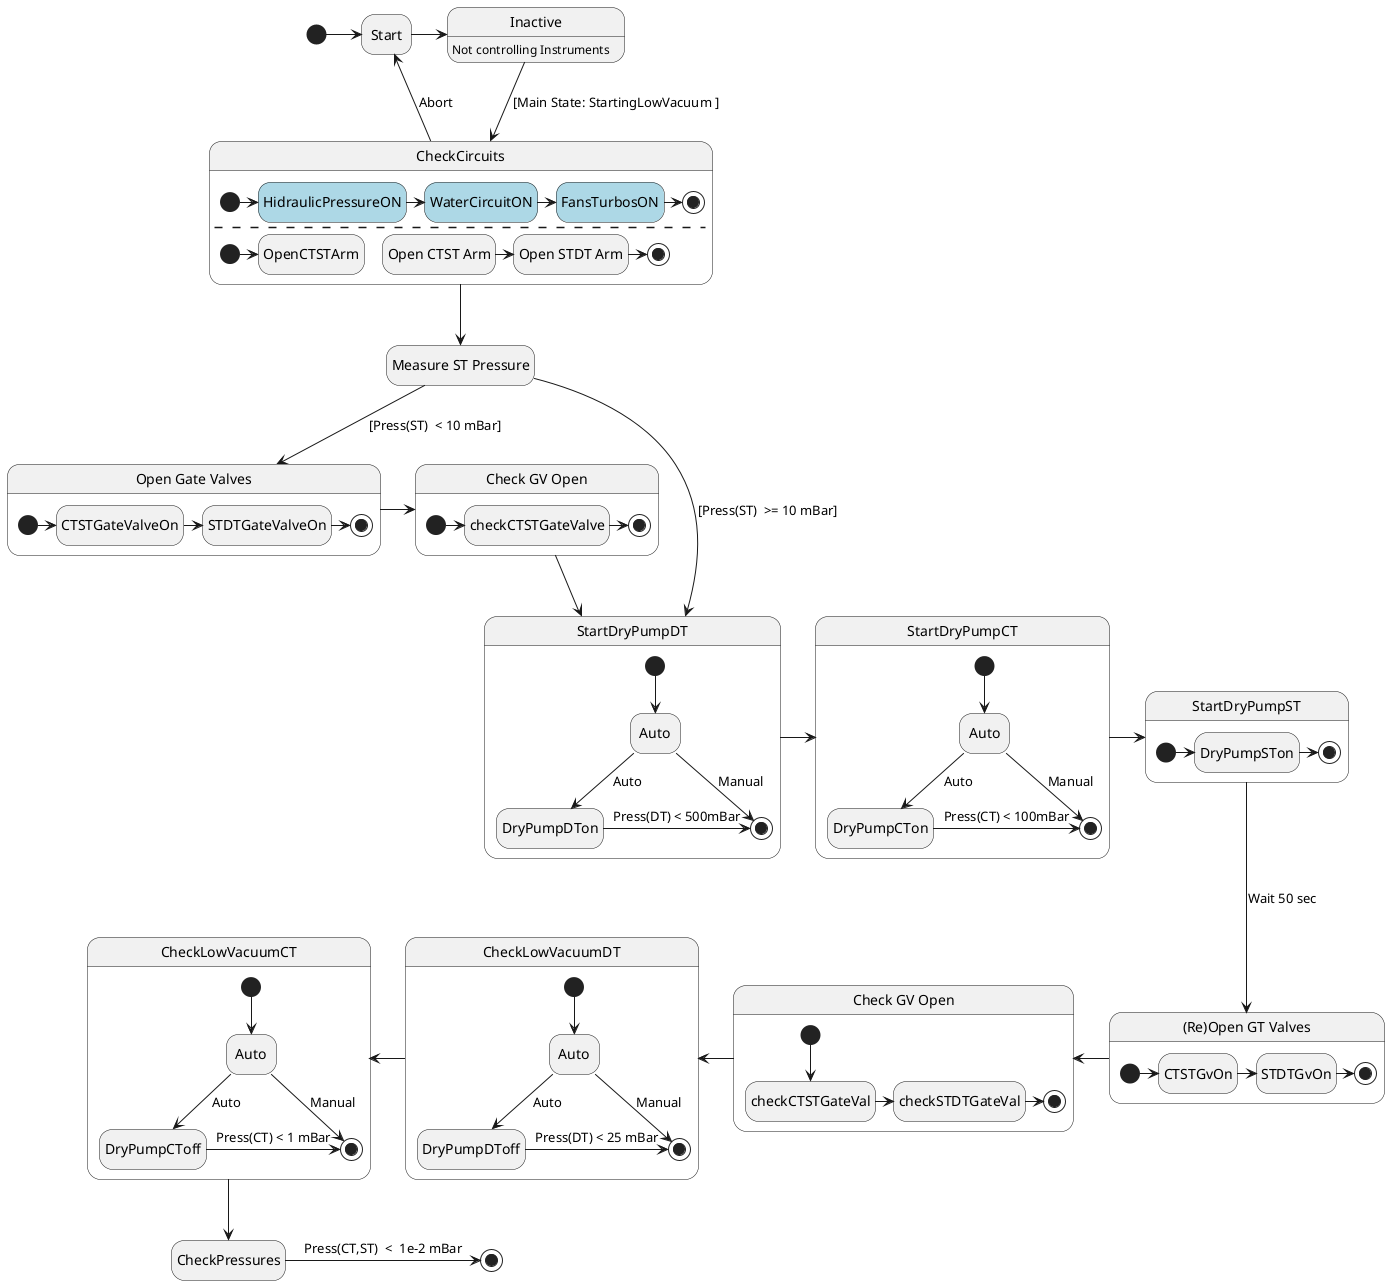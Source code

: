 @startuml
' Install Plantuml with:
'  sudo apt-get install plantuml 
' Lines starting with "'" are comments
' https://plantuml.com/state-diagram
' create png with: $ plantuml starting-low-vacuum-sm.uml
' EPICS Statem machine coded in 
' https://github.com/ipfn-hpl/esther-epics/blob/master/iocs/estherVacuumRpi4/vacApp/src/sncEstherVacuum.stt
'    lines after "ss StartingLVSequence {"
' 
' scale 350 width

hide empty description

[*] -> Start
state Start  <<start>>
Start -> Inactive

Inactive : Not controlling Instruments
' state Stopped {
'   [*] --> 
'  Idle --> Configuring : powerInst
'  Configuring --> Idle : EvConfig
' }

Inactive -down-> CheckCircuits : [Main State: StartingLowVacuum ]
state CheckCircuits  {
'  [*] --> NewValueSelection
'  NewValueSelection --> NewValuePreview : EvNewValue
'  NewValuePreview --> NewValueSelection : EvNewValueRejected
'  NewValuePreview --> NewValueSelection : EvNewValueSaved
'  state NewValuePreview {
'     State1 -> State2
'  }
'  --
    [*] -> HidraulicPressureON
    HidraulicPressureON -> WaterCircuitON
    WaterCircuitON -> FansTurbosON
    FansTurbosON ->  [*]
    state HidraulicPressureON #lightblue
    state WaterCircuitON #lightblue
    state FansTurbosON #lightblue
  --
    [*] -> OpenCTSTArm
    state "Open CTST Arm" as OpenCTSArm
    OpenCTSArm -> OpenSTDTArm
    state "Open STDT Arm" as OpenSTDTArm
    OpenSTDTArm -> [*]
}

CheckCircuits --> choicePre
CheckCircuits -up-> Start : Abort

state "Measure ST Pressure" as choicePre <<choice>>

choicePre --> OpenValvesPre : [Press(ST)  < 10 mBar]
choicePre --> StartDryPumpDT : [Press(ST)  >= 10 mBar]

state "Open Gate Valves" as OpenValvesPre  {
'  --
    [*] -> CTSTGateValveOn
    CTSTGateValveOn -> STDTGateValveOn
    STDTGateValveOn -> [*]
}
OpenValvesPre  -right-> CheckValvesPre

state "Check GV Open" as CheckValvesPre { 
    [*] -> checkCTSTGateValve
    state checkCTSTGateValve
    checkCTSTGateValve-> [*]
}
CheckValvesPre -down-> StartDryPumpDT

state StartDryPumpDT {
    [*] --> autoDT
    state "Auto" as autoDT
    ' <<fork>>
    autoDT --> DryPumpDTon : Auto
    autoDT ->  [*] : Manual
    state DryPumpDTon
    DryPumpDTon -> [*] :  Press(DT) < 500mBar
}
StartDryPumpDT -right-> StartDryPumpCT

state StartDryPumpCT  {
    [*] --> autoCT
    state "Auto" as autoCT <<fork>>
    autoCT --> DryPumpCTon : Auto
    autoCT -->  [*] : Manual
    state DryPumpCTon <<join>>

    DryPumpCTon -> [*]  :  Press(CT) < 100mBar

}

StartDryPumpCT -> StartDryPumpST

state StartDryPumpST {
    [*] -> DryPumpSTon 
    state DryPumpSTon
' state DryPumpSTon #green
    DryPumpSTon -> [*]
'     : Press(CT,ST)  <  1e-2 mBar

}
StartDryPumpST -down-> OpenValvesPost : Wait 50 sec

state "(Re)Open GT Valves" as OpenValvesPost {
    [*] -> CTSTGvOn
    CTSTGvOn -> STDTGvOn
    STDTGvOn -> [*]
}
OpenValvesPost -left-> CheckValves

state "Check GV Open" as CheckValves { 
    [*] --> checkCTSTGateVal
    checkCTSTGateVal -> checkSTDTGateVal
    checkSTDTGateVal -> [*]
}

CheckValves -left-> CheckLowVacuumDT

state CheckLowVacuumDT {
    [*] --> auto_DT
    state "Auto" as auto_DT
    ' <<fork>>
    auto_DT --> DryPumpDToff : Auto
    auto_DT ->  [*] : Manual
    state DryPumpDToff
    DryPumpDToff -> [*] :  Press(DT) < 25 mBar
}
CheckLowVacuumDT-left-> CheckLowVacuumCT

state CheckLowVacuumCT {
    [*] --> auto_CT
    state "Auto" as auto_CT
    ' <<fork>>
    auto_CT --> DryPumpCToff : Auto
    auto_CT ->  [*] : Manual
    state DryPumpCToff
    DryPumpCToff -> [*] :  Press(CT) < 1 mBar
}
CheckLowVacuumCT -down-> CheckPressures

state CheckPressures

CheckPressures -> [*]  :  Press(CT,ST)  <  1e-2 mBar
@enduml

